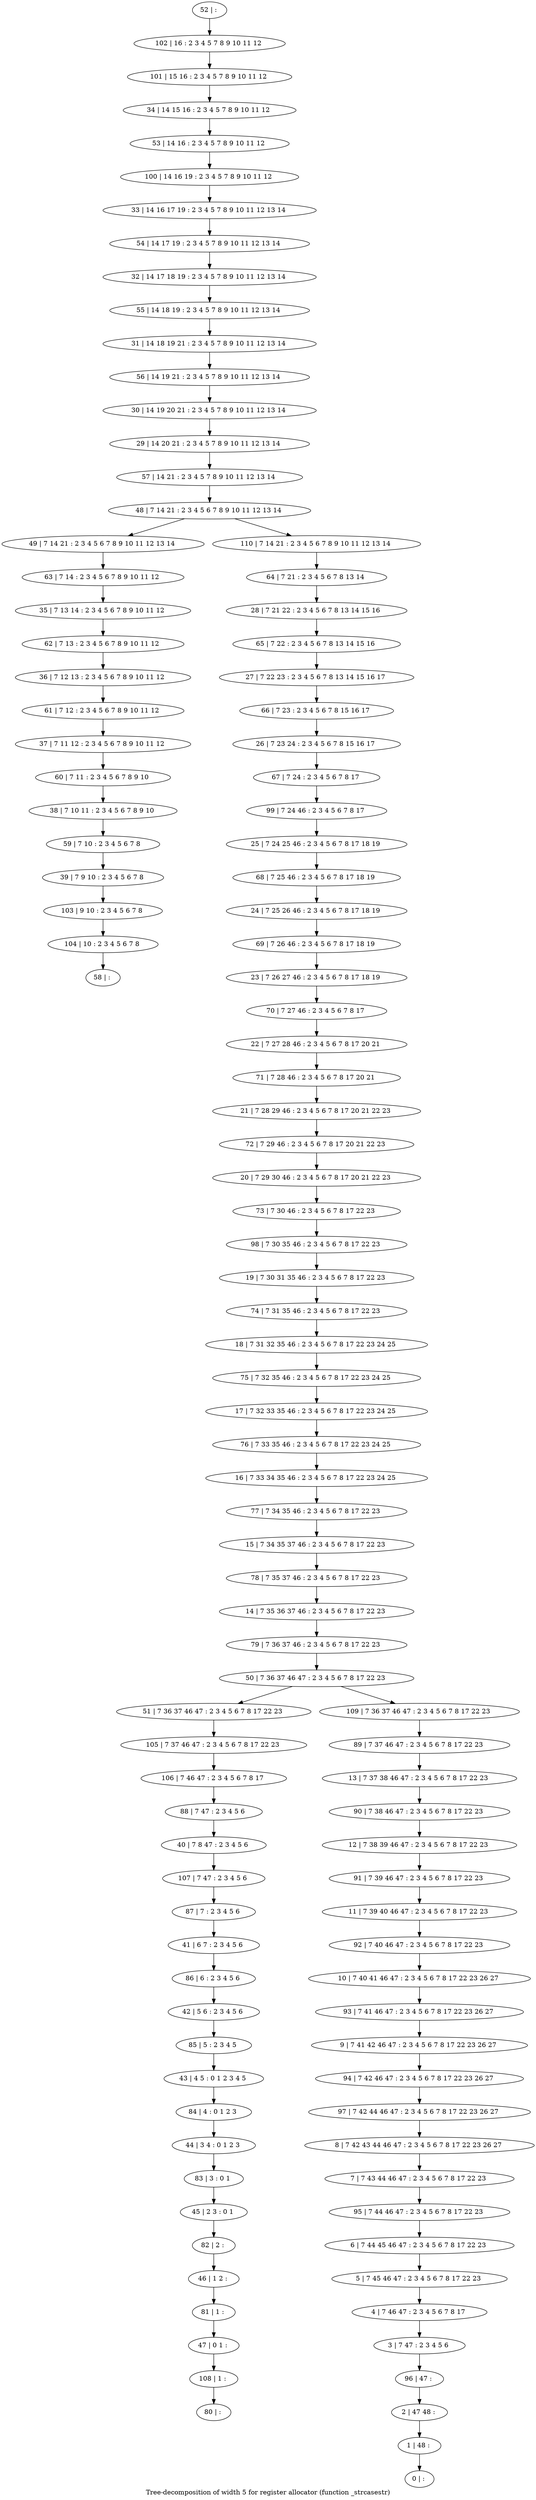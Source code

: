 digraph G {
graph [label="Tree-decomposition of width 5 for register allocator (function _strcasestr)"]
0[label="0 | : "];
1[label="1 | 48 : "];
2[label="2 | 47 48 : "];
3[label="3 | 7 47 : 2 3 4 5 6 "];
4[label="4 | 7 46 47 : 2 3 4 5 6 7 8 17 "];
5[label="5 | 7 45 46 47 : 2 3 4 5 6 7 8 17 22 23 "];
6[label="6 | 7 44 45 46 47 : 2 3 4 5 6 7 8 17 22 23 "];
7[label="7 | 7 43 44 46 47 : 2 3 4 5 6 7 8 17 22 23 "];
8[label="8 | 7 42 43 44 46 47 : 2 3 4 5 6 7 8 17 22 23 26 27 "];
9[label="9 | 7 41 42 46 47 : 2 3 4 5 6 7 8 17 22 23 26 27 "];
10[label="10 | 7 40 41 46 47 : 2 3 4 5 6 7 8 17 22 23 26 27 "];
11[label="11 | 7 39 40 46 47 : 2 3 4 5 6 7 8 17 22 23 "];
12[label="12 | 7 38 39 46 47 : 2 3 4 5 6 7 8 17 22 23 "];
13[label="13 | 7 37 38 46 47 : 2 3 4 5 6 7 8 17 22 23 "];
14[label="14 | 7 35 36 37 46 : 2 3 4 5 6 7 8 17 22 23 "];
15[label="15 | 7 34 35 37 46 : 2 3 4 5 6 7 8 17 22 23 "];
16[label="16 | 7 33 34 35 46 : 2 3 4 5 6 7 8 17 22 23 24 25 "];
17[label="17 | 7 32 33 35 46 : 2 3 4 5 6 7 8 17 22 23 24 25 "];
18[label="18 | 7 31 32 35 46 : 2 3 4 5 6 7 8 17 22 23 24 25 "];
19[label="19 | 7 30 31 35 46 : 2 3 4 5 6 7 8 17 22 23 "];
20[label="20 | 7 29 30 46 : 2 3 4 5 6 7 8 17 20 21 22 23 "];
21[label="21 | 7 28 29 46 : 2 3 4 5 6 7 8 17 20 21 22 23 "];
22[label="22 | 7 27 28 46 : 2 3 4 5 6 7 8 17 20 21 "];
23[label="23 | 7 26 27 46 : 2 3 4 5 6 7 8 17 18 19 "];
24[label="24 | 7 25 26 46 : 2 3 4 5 6 7 8 17 18 19 "];
25[label="25 | 7 24 25 46 : 2 3 4 5 6 7 8 17 18 19 "];
26[label="26 | 7 23 24 : 2 3 4 5 6 7 8 15 16 17 "];
27[label="27 | 7 22 23 : 2 3 4 5 6 7 8 13 14 15 16 17 "];
28[label="28 | 7 21 22 : 2 3 4 5 6 7 8 13 14 15 16 "];
29[label="29 | 14 20 21 : 2 3 4 5 7 8 9 10 11 12 13 14 "];
30[label="30 | 14 19 20 21 : 2 3 4 5 7 8 9 10 11 12 13 14 "];
31[label="31 | 14 18 19 21 : 2 3 4 5 7 8 9 10 11 12 13 14 "];
32[label="32 | 14 17 18 19 : 2 3 4 5 7 8 9 10 11 12 13 14 "];
33[label="33 | 14 16 17 19 : 2 3 4 5 7 8 9 10 11 12 13 14 "];
34[label="34 | 14 15 16 : 2 3 4 5 7 8 9 10 11 12 "];
35[label="35 | 7 13 14 : 2 3 4 5 6 7 8 9 10 11 12 "];
36[label="36 | 7 12 13 : 2 3 4 5 6 7 8 9 10 11 12 "];
37[label="37 | 7 11 12 : 2 3 4 5 6 7 8 9 10 11 12 "];
38[label="38 | 7 10 11 : 2 3 4 5 6 7 8 9 10 "];
39[label="39 | 7 9 10 : 2 3 4 5 6 7 8 "];
40[label="40 | 7 8 47 : 2 3 4 5 6 "];
41[label="41 | 6 7 : 2 3 4 5 6 "];
42[label="42 | 5 6 : 2 3 4 5 6 "];
43[label="43 | 4 5 : 0 1 2 3 4 5 "];
44[label="44 | 3 4 : 0 1 2 3 "];
45[label="45 | 2 3 : 0 1 "];
46[label="46 | 1 2 : "];
47[label="47 | 0 1 : "];
48[label="48 | 7 14 21 : 2 3 4 5 6 7 8 9 10 11 12 13 14 "];
49[label="49 | 7 14 21 : 2 3 4 5 6 7 8 9 10 11 12 13 14 "];
50[label="50 | 7 36 37 46 47 : 2 3 4 5 6 7 8 17 22 23 "];
51[label="51 | 7 36 37 46 47 : 2 3 4 5 6 7 8 17 22 23 "];
52[label="52 | : "];
53[label="53 | 14 16 : 2 3 4 5 7 8 9 10 11 12 "];
54[label="54 | 14 17 19 : 2 3 4 5 7 8 9 10 11 12 13 14 "];
55[label="55 | 14 18 19 : 2 3 4 5 7 8 9 10 11 12 13 14 "];
56[label="56 | 14 19 21 : 2 3 4 5 7 8 9 10 11 12 13 14 "];
57[label="57 | 14 21 : 2 3 4 5 7 8 9 10 11 12 13 14 "];
58[label="58 | : "];
59[label="59 | 7 10 : 2 3 4 5 6 7 8 "];
60[label="60 | 7 11 : 2 3 4 5 6 7 8 9 10 "];
61[label="61 | 7 12 : 2 3 4 5 6 7 8 9 10 11 12 "];
62[label="62 | 7 13 : 2 3 4 5 6 7 8 9 10 11 12 "];
63[label="63 | 7 14 : 2 3 4 5 6 7 8 9 10 11 12 "];
64[label="64 | 7 21 : 2 3 4 5 6 7 8 13 14 "];
65[label="65 | 7 22 : 2 3 4 5 6 7 8 13 14 15 16 "];
66[label="66 | 7 23 : 2 3 4 5 6 7 8 15 16 17 "];
67[label="67 | 7 24 : 2 3 4 5 6 7 8 17 "];
68[label="68 | 7 25 46 : 2 3 4 5 6 7 8 17 18 19 "];
69[label="69 | 7 26 46 : 2 3 4 5 6 7 8 17 18 19 "];
70[label="70 | 7 27 46 : 2 3 4 5 6 7 8 17 "];
71[label="71 | 7 28 46 : 2 3 4 5 6 7 8 17 20 21 "];
72[label="72 | 7 29 46 : 2 3 4 5 6 7 8 17 20 21 22 23 "];
73[label="73 | 7 30 46 : 2 3 4 5 6 7 8 17 22 23 "];
74[label="74 | 7 31 35 46 : 2 3 4 5 6 7 8 17 22 23 "];
75[label="75 | 7 32 35 46 : 2 3 4 5 6 7 8 17 22 23 24 25 "];
76[label="76 | 7 33 35 46 : 2 3 4 5 6 7 8 17 22 23 24 25 "];
77[label="77 | 7 34 35 46 : 2 3 4 5 6 7 8 17 22 23 "];
78[label="78 | 7 35 37 46 : 2 3 4 5 6 7 8 17 22 23 "];
79[label="79 | 7 36 37 46 : 2 3 4 5 6 7 8 17 22 23 "];
80[label="80 | : "];
81[label="81 | 1 : "];
82[label="82 | 2 : "];
83[label="83 | 3 : 0 1 "];
84[label="84 | 4 : 0 1 2 3 "];
85[label="85 | 5 : 2 3 4 5 "];
86[label="86 | 6 : 2 3 4 5 6 "];
87[label="87 | 7 : 2 3 4 5 6 "];
88[label="88 | 7 47 : 2 3 4 5 6 "];
89[label="89 | 7 37 46 47 : 2 3 4 5 6 7 8 17 22 23 "];
90[label="90 | 7 38 46 47 : 2 3 4 5 6 7 8 17 22 23 "];
91[label="91 | 7 39 46 47 : 2 3 4 5 6 7 8 17 22 23 "];
92[label="92 | 7 40 46 47 : 2 3 4 5 6 7 8 17 22 23 "];
93[label="93 | 7 41 46 47 : 2 3 4 5 6 7 8 17 22 23 26 27 "];
94[label="94 | 7 42 46 47 : 2 3 4 5 6 7 8 17 22 23 26 27 "];
95[label="95 | 7 44 46 47 : 2 3 4 5 6 7 8 17 22 23 "];
96[label="96 | 47 : "];
97[label="97 | 7 42 44 46 47 : 2 3 4 5 6 7 8 17 22 23 26 27 "];
98[label="98 | 7 30 35 46 : 2 3 4 5 6 7 8 17 22 23 "];
99[label="99 | 7 24 46 : 2 3 4 5 6 7 8 17 "];
100[label="100 | 14 16 19 : 2 3 4 5 7 8 9 10 11 12 "];
101[label="101 | 15 16 : 2 3 4 5 7 8 9 10 11 12 "];
102[label="102 | 16 : 2 3 4 5 7 8 9 10 11 12 "];
103[label="103 | 9 10 : 2 3 4 5 6 7 8 "];
104[label="104 | 10 : 2 3 4 5 6 7 8 "];
105[label="105 | 7 37 46 47 : 2 3 4 5 6 7 8 17 22 23 "];
106[label="106 | 7 46 47 : 2 3 4 5 6 7 8 17 "];
107[label="107 | 7 47 : 2 3 4 5 6 "];
108[label="108 | 1 : "];
109[label="109 | 7 36 37 46 47 : 2 3 4 5 6 7 8 17 22 23 "];
110[label="110 | 7 14 21 : 2 3 4 5 6 7 8 9 10 11 12 13 14 "];
59->39 ;
38->59 ;
60->38 ;
37->60 ;
61->37 ;
36->61 ;
62->36 ;
35->62 ;
63->35 ;
49->63 ;
81->47 ;
46->81 ;
82->46 ;
45->82 ;
83->45 ;
44->83 ;
84->44 ;
43->84 ;
85->43 ;
42->85 ;
86->42 ;
41->86 ;
87->41 ;
88->40 ;
39->103 ;
104->58 ;
103->104 ;
51->105 ;
106->88 ;
105->106 ;
107->87 ;
40->107 ;
108->80 ;
47->108 ;
52->102 ;
102->101 ;
101->34 ;
34->53 ;
53->100 ;
100->33 ;
33->54 ;
54->32 ;
32->55 ;
55->31 ;
31->56 ;
56->30 ;
30->29 ;
29->57 ;
57->48 ;
64->28 ;
28->65 ;
65->27 ;
27->66 ;
66->26 ;
26->67 ;
67->99 ;
99->25 ;
25->68 ;
68->24 ;
24->69 ;
69->23 ;
23->70 ;
70->22 ;
22->71 ;
71->21 ;
21->72 ;
72->20 ;
20->73 ;
73->98 ;
98->19 ;
19->74 ;
74->18 ;
18->75 ;
75->17 ;
17->76 ;
76->16 ;
16->77 ;
77->15 ;
15->78 ;
78->14 ;
14->79 ;
79->50 ;
89->13 ;
13->90 ;
90->12 ;
12->91 ;
91->11 ;
11->92 ;
92->10 ;
10->93 ;
93->9 ;
9->94 ;
94->97 ;
97->8 ;
8->7 ;
7->95 ;
95->6 ;
6->5 ;
5->4 ;
4->3 ;
3->96 ;
96->2 ;
2->1 ;
1->0 ;
109->89 ;
110->64 ;
50->51 ;
50->109 ;
48->49 ;
48->110 ;
}
